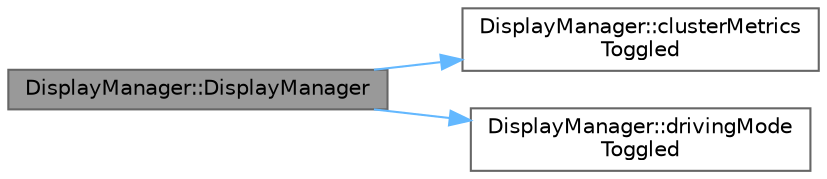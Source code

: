 digraph "DisplayManager::DisplayManager"
{
 // LATEX_PDF_SIZE
  bgcolor="transparent";
  edge [fontname=Helvetica,fontsize=10,labelfontname=Helvetica,labelfontsize=10];
  node [fontname=Helvetica,fontsize=10,shape=box,height=0.2,width=0.4];
  rankdir="LR";
  Node1 [id="Node000001",label="DisplayManager::DisplayManager",height=0.2,width=0.4,color="gray40", fillcolor="grey60", style="filled", fontcolor="black",tooltip="Construct a new DisplayManager object."];
  Node1 -> Node2 [id="edge1_Node000001_Node000002",color="steelblue1",style="solid",tooltip=" "];
  Node2 [id="Node000002",label="DisplayManager::clusterMetrics\lToggled",height=0.2,width=0.4,color="grey40", fillcolor="white", style="filled",URL="$classDisplayManager.html#a3392adf2d8bef0ab47c7902e0856885e",tooltip="Signal emitted when the cluster metrics are toggled."];
  Node1 -> Node3 [id="edge2_Node000001_Node000003",color="steelblue1",style="solid",tooltip=" "];
  Node3 [id="Node000003",label="DisplayManager::drivingMode\lToggled",height=0.2,width=0.4,color="grey40", fillcolor="white", style="filled",URL="$classDisplayManager.html#a82ccd56efaf1a42e2e2823a4fbaec4a0",tooltip="Signal emitted when the driving mode is toggled."];
}
